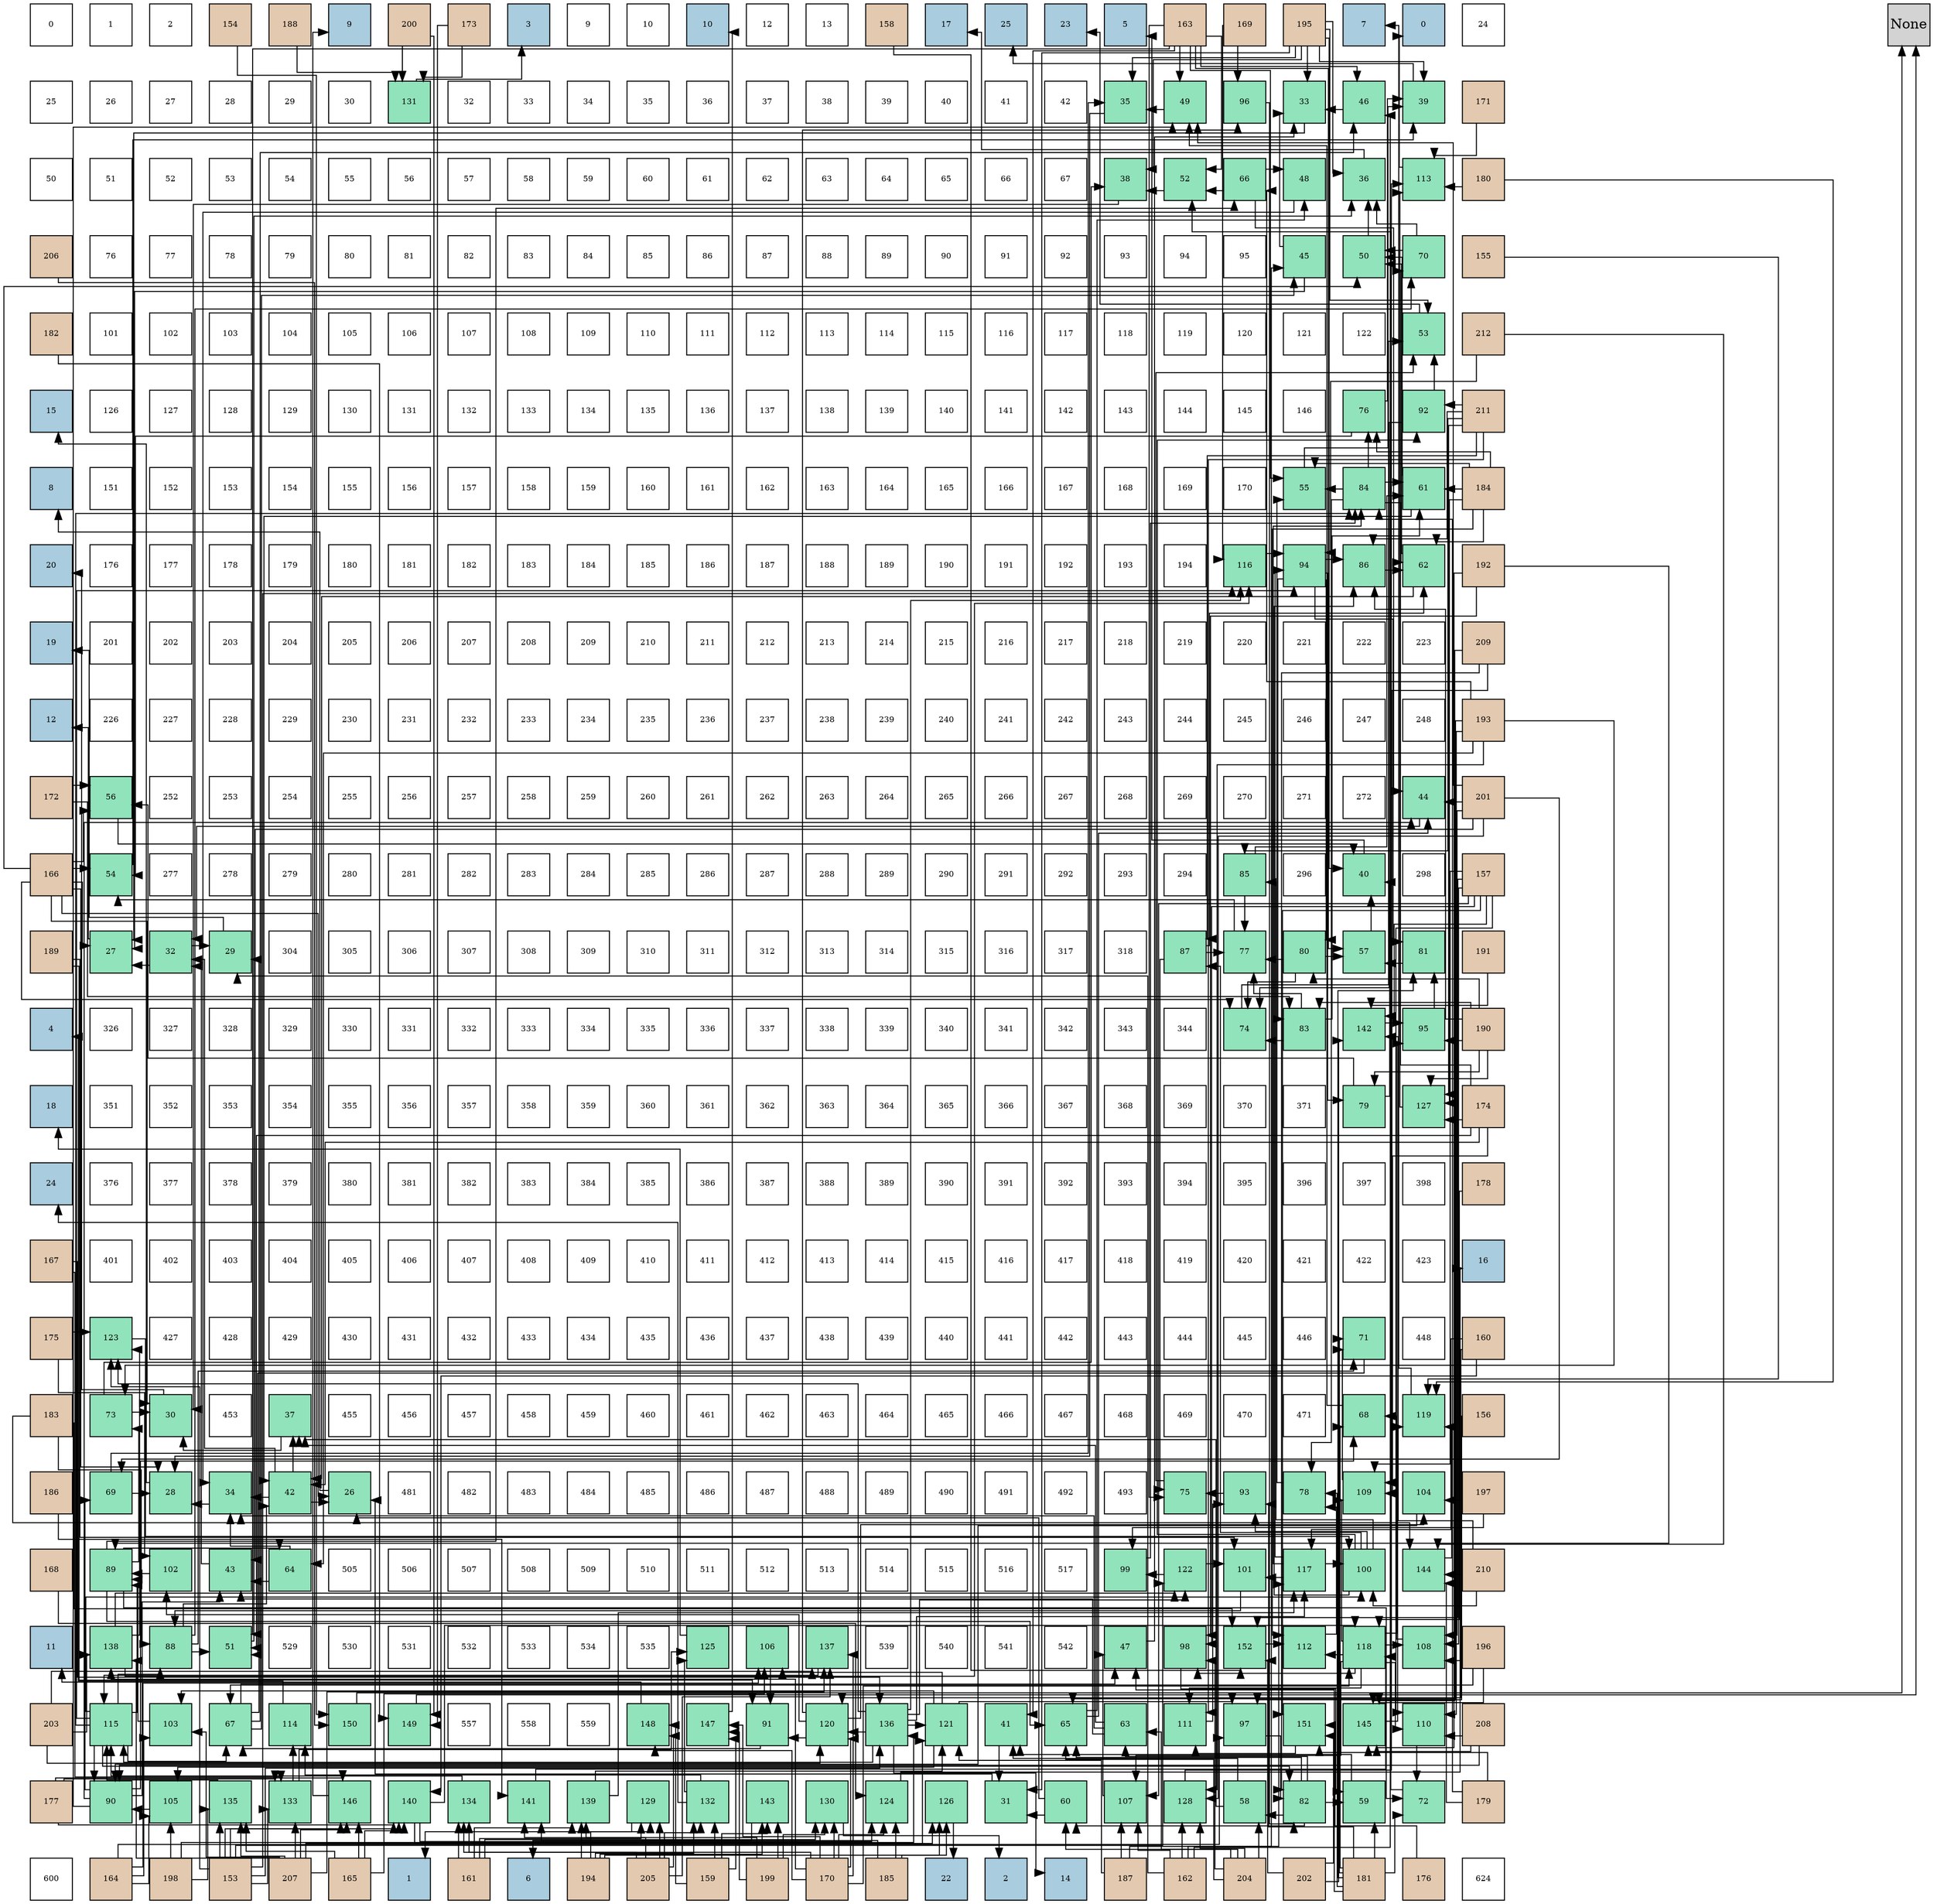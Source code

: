 digraph layout{
 rankdir=TB;
 splines=ortho;
 node [style=filled shape=square fixedsize=true width=0.6];
0[label="0", fontsize=8, fillcolor="#ffffff"];
1[label="1", fontsize=8, fillcolor="#ffffff"];
2[label="2", fontsize=8, fillcolor="#ffffff"];
3[label="154", fontsize=8, fillcolor="#e3c9af"];
4[label="188", fontsize=8, fillcolor="#e3c9af"];
5[label="9", fontsize=8, fillcolor="#a9ccde"];
6[label="200", fontsize=8, fillcolor="#e3c9af"];
7[label="173", fontsize=8, fillcolor="#e3c9af"];
8[label="3", fontsize=8, fillcolor="#a9ccde"];
9[label="9", fontsize=8, fillcolor="#ffffff"];
10[label="10", fontsize=8, fillcolor="#ffffff"];
11[label="10", fontsize=8, fillcolor="#a9ccde"];
12[label="12", fontsize=8, fillcolor="#ffffff"];
13[label="13", fontsize=8, fillcolor="#ffffff"];
14[label="158", fontsize=8, fillcolor="#e3c9af"];
15[label="17", fontsize=8, fillcolor="#a9ccde"];
16[label="25", fontsize=8, fillcolor="#a9ccde"];
17[label="23", fontsize=8, fillcolor="#a9ccde"];
18[label="5", fontsize=8, fillcolor="#a9ccde"];
19[label="163", fontsize=8, fillcolor="#e3c9af"];
20[label="169", fontsize=8, fillcolor="#e3c9af"];
21[label="195", fontsize=8, fillcolor="#e3c9af"];
22[label="7", fontsize=8, fillcolor="#a9ccde"];
23[label="0", fontsize=8, fillcolor="#a9ccde"];
24[label="24", fontsize=8, fillcolor="#ffffff"];
25[label="25", fontsize=8, fillcolor="#ffffff"];
26[label="26", fontsize=8, fillcolor="#ffffff"];
27[label="27", fontsize=8, fillcolor="#ffffff"];
28[label="28", fontsize=8, fillcolor="#ffffff"];
29[label="29", fontsize=8, fillcolor="#ffffff"];
30[label="30", fontsize=8, fillcolor="#ffffff"];
31[label="131", fontsize=8, fillcolor="#91e3bb"];
32[label="32", fontsize=8, fillcolor="#ffffff"];
33[label="33", fontsize=8, fillcolor="#ffffff"];
34[label="34", fontsize=8, fillcolor="#ffffff"];
35[label="35", fontsize=8, fillcolor="#ffffff"];
36[label="36", fontsize=8, fillcolor="#ffffff"];
37[label="37", fontsize=8, fillcolor="#ffffff"];
38[label="38", fontsize=8, fillcolor="#ffffff"];
39[label="39", fontsize=8, fillcolor="#ffffff"];
40[label="40", fontsize=8, fillcolor="#ffffff"];
41[label="41", fontsize=8, fillcolor="#ffffff"];
42[label="42", fontsize=8, fillcolor="#ffffff"];
43[label="35", fontsize=8, fillcolor="#91e3bb"];
44[label="49", fontsize=8, fillcolor="#91e3bb"];
45[label="96", fontsize=8, fillcolor="#91e3bb"];
46[label="33", fontsize=8, fillcolor="#91e3bb"];
47[label="46", fontsize=8, fillcolor="#91e3bb"];
48[label="39", fontsize=8, fillcolor="#91e3bb"];
49[label="171", fontsize=8, fillcolor="#e3c9af"];
50[label="50", fontsize=8, fillcolor="#ffffff"];
51[label="51", fontsize=8, fillcolor="#ffffff"];
52[label="52", fontsize=8, fillcolor="#ffffff"];
53[label="53", fontsize=8, fillcolor="#ffffff"];
54[label="54", fontsize=8, fillcolor="#ffffff"];
55[label="55", fontsize=8, fillcolor="#ffffff"];
56[label="56", fontsize=8, fillcolor="#ffffff"];
57[label="57", fontsize=8, fillcolor="#ffffff"];
58[label="58", fontsize=8, fillcolor="#ffffff"];
59[label="59", fontsize=8, fillcolor="#ffffff"];
60[label="60", fontsize=8, fillcolor="#ffffff"];
61[label="61", fontsize=8, fillcolor="#ffffff"];
62[label="62", fontsize=8, fillcolor="#ffffff"];
63[label="63", fontsize=8, fillcolor="#ffffff"];
64[label="64", fontsize=8, fillcolor="#ffffff"];
65[label="65", fontsize=8, fillcolor="#ffffff"];
66[label="66", fontsize=8, fillcolor="#ffffff"];
67[label="67", fontsize=8, fillcolor="#ffffff"];
68[label="38", fontsize=8, fillcolor="#91e3bb"];
69[label="52", fontsize=8, fillcolor="#91e3bb"];
70[label="66", fontsize=8, fillcolor="#91e3bb"];
71[label="48", fontsize=8, fillcolor="#91e3bb"];
72[label="36", fontsize=8, fillcolor="#91e3bb"];
73[label="113", fontsize=8, fillcolor="#91e3bb"];
74[label="180", fontsize=8, fillcolor="#e3c9af"];
75[label="206", fontsize=8, fillcolor="#e3c9af"];
76[label="76", fontsize=8, fillcolor="#ffffff"];
77[label="77", fontsize=8, fillcolor="#ffffff"];
78[label="78", fontsize=8, fillcolor="#ffffff"];
79[label="79", fontsize=8, fillcolor="#ffffff"];
80[label="80", fontsize=8, fillcolor="#ffffff"];
81[label="81", fontsize=8, fillcolor="#ffffff"];
82[label="82", fontsize=8, fillcolor="#ffffff"];
83[label="83", fontsize=8, fillcolor="#ffffff"];
84[label="84", fontsize=8, fillcolor="#ffffff"];
85[label="85", fontsize=8, fillcolor="#ffffff"];
86[label="86", fontsize=8, fillcolor="#ffffff"];
87[label="87", fontsize=8, fillcolor="#ffffff"];
88[label="88", fontsize=8, fillcolor="#ffffff"];
89[label="89", fontsize=8, fillcolor="#ffffff"];
90[label="90", fontsize=8, fillcolor="#ffffff"];
91[label="91", fontsize=8, fillcolor="#ffffff"];
92[label="92", fontsize=8, fillcolor="#ffffff"];
93[label="93", fontsize=8, fillcolor="#ffffff"];
94[label="94", fontsize=8, fillcolor="#ffffff"];
95[label="95", fontsize=8, fillcolor="#ffffff"];
96[label="45", fontsize=8, fillcolor="#91e3bb"];
97[label="50", fontsize=8, fillcolor="#91e3bb"];
98[label="70", fontsize=8, fillcolor="#91e3bb"];
99[label="155", fontsize=8, fillcolor="#e3c9af"];
100[label="182", fontsize=8, fillcolor="#e3c9af"];
101[label="101", fontsize=8, fillcolor="#ffffff"];
102[label="102", fontsize=8, fillcolor="#ffffff"];
103[label="103", fontsize=8, fillcolor="#ffffff"];
104[label="104", fontsize=8, fillcolor="#ffffff"];
105[label="105", fontsize=8, fillcolor="#ffffff"];
106[label="106", fontsize=8, fillcolor="#ffffff"];
107[label="107", fontsize=8, fillcolor="#ffffff"];
108[label="108", fontsize=8, fillcolor="#ffffff"];
109[label="109", fontsize=8, fillcolor="#ffffff"];
110[label="110", fontsize=8, fillcolor="#ffffff"];
111[label="111", fontsize=8, fillcolor="#ffffff"];
112[label="112", fontsize=8, fillcolor="#ffffff"];
113[label="113", fontsize=8, fillcolor="#ffffff"];
114[label="114", fontsize=8, fillcolor="#ffffff"];
115[label="115", fontsize=8, fillcolor="#ffffff"];
116[label="116", fontsize=8, fillcolor="#ffffff"];
117[label="117", fontsize=8, fillcolor="#ffffff"];
118[label="118", fontsize=8, fillcolor="#ffffff"];
119[label="119", fontsize=8, fillcolor="#ffffff"];
120[label="120", fontsize=8, fillcolor="#ffffff"];
121[label="121", fontsize=8, fillcolor="#ffffff"];
122[label="122", fontsize=8, fillcolor="#ffffff"];
123[label="53", fontsize=8, fillcolor="#91e3bb"];
124[label="212", fontsize=8, fillcolor="#e3c9af"];
125[label="15", fontsize=8, fillcolor="#a9ccde"];
126[label="126", fontsize=8, fillcolor="#ffffff"];
127[label="127", fontsize=8, fillcolor="#ffffff"];
128[label="128", fontsize=8, fillcolor="#ffffff"];
129[label="129", fontsize=8, fillcolor="#ffffff"];
130[label="130", fontsize=8, fillcolor="#ffffff"];
131[label="131", fontsize=8, fillcolor="#ffffff"];
132[label="132", fontsize=8, fillcolor="#ffffff"];
133[label="133", fontsize=8, fillcolor="#ffffff"];
134[label="134", fontsize=8, fillcolor="#ffffff"];
135[label="135", fontsize=8, fillcolor="#ffffff"];
136[label="136", fontsize=8, fillcolor="#ffffff"];
137[label="137", fontsize=8, fillcolor="#ffffff"];
138[label="138", fontsize=8, fillcolor="#ffffff"];
139[label="139", fontsize=8, fillcolor="#ffffff"];
140[label="140", fontsize=8, fillcolor="#ffffff"];
141[label="141", fontsize=8, fillcolor="#ffffff"];
142[label="142", fontsize=8, fillcolor="#ffffff"];
143[label="143", fontsize=8, fillcolor="#ffffff"];
144[label="144", fontsize=8, fillcolor="#ffffff"];
145[label="145", fontsize=8, fillcolor="#ffffff"];
146[label="146", fontsize=8, fillcolor="#ffffff"];
147[label="76", fontsize=8, fillcolor="#91e3bb"];
148[label="92", fontsize=8, fillcolor="#91e3bb"];
149[label="211", fontsize=8, fillcolor="#e3c9af"];
150[label="8", fontsize=8, fillcolor="#a9ccde"];
151[label="151", fontsize=8, fillcolor="#ffffff"];
152[label="152", fontsize=8, fillcolor="#ffffff"];
153[label="153", fontsize=8, fillcolor="#ffffff"];
154[label="154", fontsize=8, fillcolor="#ffffff"];
155[label="155", fontsize=8, fillcolor="#ffffff"];
156[label="156", fontsize=8, fillcolor="#ffffff"];
157[label="157", fontsize=8, fillcolor="#ffffff"];
158[label="158", fontsize=8, fillcolor="#ffffff"];
159[label="159", fontsize=8, fillcolor="#ffffff"];
160[label="160", fontsize=8, fillcolor="#ffffff"];
161[label="161", fontsize=8, fillcolor="#ffffff"];
162[label="162", fontsize=8, fillcolor="#ffffff"];
163[label="163", fontsize=8, fillcolor="#ffffff"];
164[label="164", fontsize=8, fillcolor="#ffffff"];
165[label="165", fontsize=8, fillcolor="#ffffff"];
166[label="166", fontsize=8, fillcolor="#ffffff"];
167[label="167", fontsize=8, fillcolor="#ffffff"];
168[label="168", fontsize=8, fillcolor="#ffffff"];
169[label="169", fontsize=8, fillcolor="#ffffff"];
170[label="170", fontsize=8, fillcolor="#ffffff"];
171[label="55", fontsize=8, fillcolor="#91e3bb"];
172[label="84", fontsize=8, fillcolor="#91e3bb"];
173[label="61", fontsize=8, fillcolor="#91e3bb"];
174[label="184", fontsize=8, fillcolor="#e3c9af"];
175[label="20", fontsize=8, fillcolor="#a9ccde"];
176[label="176", fontsize=8, fillcolor="#ffffff"];
177[label="177", fontsize=8, fillcolor="#ffffff"];
178[label="178", fontsize=8, fillcolor="#ffffff"];
179[label="179", fontsize=8, fillcolor="#ffffff"];
180[label="180", fontsize=8, fillcolor="#ffffff"];
181[label="181", fontsize=8, fillcolor="#ffffff"];
182[label="182", fontsize=8, fillcolor="#ffffff"];
183[label="183", fontsize=8, fillcolor="#ffffff"];
184[label="184", fontsize=8, fillcolor="#ffffff"];
185[label="185", fontsize=8, fillcolor="#ffffff"];
186[label="186", fontsize=8, fillcolor="#ffffff"];
187[label="187", fontsize=8, fillcolor="#ffffff"];
188[label="188", fontsize=8, fillcolor="#ffffff"];
189[label="189", fontsize=8, fillcolor="#ffffff"];
190[label="190", fontsize=8, fillcolor="#ffffff"];
191[label="191", fontsize=8, fillcolor="#ffffff"];
192[label="192", fontsize=8, fillcolor="#ffffff"];
193[label="193", fontsize=8, fillcolor="#ffffff"];
194[label="194", fontsize=8, fillcolor="#ffffff"];
195[label="116", fontsize=8, fillcolor="#91e3bb"];
196[label="94", fontsize=8, fillcolor="#91e3bb"];
197[label="86", fontsize=8, fillcolor="#91e3bb"];
198[label="62", fontsize=8, fillcolor="#91e3bb"];
199[label="192", fontsize=8, fillcolor="#e3c9af"];
200[label="19", fontsize=8, fillcolor="#a9ccde"];
201[label="201", fontsize=8, fillcolor="#ffffff"];
202[label="202", fontsize=8, fillcolor="#ffffff"];
203[label="203", fontsize=8, fillcolor="#ffffff"];
204[label="204", fontsize=8, fillcolor="#ffffff"];
205[label="205", fontsize=8, fillcolor="#ffffff"];
206[label="206", fontsize=8, fillcolor="#ffffff"];
207[label="207", fontsize=8, fillcolor="#ffffff"];
208[label="208", fontsize=8, fillcolor="#ffffff"];
209[label="209", fontsize=8, fillcolor="#ffffff"];
210[label="210", fontsize=8, fillcolor="#ffffff"];
211[label="211", fontsize=8, fillcolor="#ffffff"];
212[label="212", fontsize=8, fillcolor="#ffffff"];
213[label="213", fontsize=8, fillcolor="#ffffff"];
214[label="214", fontsize=8, fillcolor="#ffffff"];
215[label="215", fontsize=8, fillcolor="#ffffff"];
216[label="216", fontsize=8, fillcolor="#ffffff"];
217[label="217", fontsize=8, fillcolor="#ffffff"];
218[label="218", fontsize=8, fillcolor="#ffffff"];
219[label="219", fontsize=8, fillcolor="#ffffff"];
220[label="220", fontsize=8, fillcolor="#ffffff"];
221[label="221", fontsize=8, fillcolor="#ffffff"];
222[label="222", fontsize=8, fillcolor="#ffffff"];
223[label="223", fontsize=8, fillcolor="#ffffff"];
224[label="209", fontsize=8, fillcolor="#e3c9af"];
225[label="12", fontsize=8, fillcolor="#a9ccde"];
226[label="226", fontsize=8, fillcolor="#ffffff"];
227[label="227", fontsize=8, fillcolor="#ffffff"];
228[label="228", fontsize=8, fillcolor="#ffffff"];
229[label="229", fontsize=8, fillcolor="#ffffff"];
230[label="230", fontsize=8, fillcolor="#ffffff"];
231[label="231", fontsize=8, fillcolor="#ffffff"];
232[label="232", fontsize=8, fillcolor="#ffffff"];
233[label="233", fontsize=8, fillcolor="#ffffff"];
234[label="234", fontsize=8, fillcolor="#ffffff"];
235[label="235", fontsize=8, fillcolor="#ffffff"];
236[label="236", fontsize=8, fillcolor="#ffffff"];
237[label="237", fontsize=8, fillcolor="#ffffff"];
238[label="238", fontsize=8, fillcolor="#ffffff"];
239[label="239", fontsize=8, fillcolor="#ffffff"];
240[label="240", fontsize=8, fillcolor="#ffffff"];
241[label="241", fontsize=8, fillcolor="#ffffff"];
242[label="242", fontsize=8, fillcolor="#ffffff"];
243[label="243", fontsize=8, fillcolor="#ffffff"];
244[label="244", fontsize=8, fillcolor="#ffffff"];
245[label="245", fontsize=8, fillcolor="#ffffff"];
246[label="246", fontsize=8, fillcolor="#ffffff"];
247[label="247", fontsize=8, fillcolor="#ffffff"];
248[label="248", fontsize=8, fillcolor="#ffffff"];
249[label="193", fontsize=8, fillcolor="#e3c9af"];
250[label="172", fontsize=8, fillcolor="#e3c9af"];
251[label="56", fontsize=8, fillcolor="#91e3bb"];
252[label="252", fontsize=8, fillcolor="#ffffff"];
253[label="253", fontsize=8, fillcolor="#ffffff"];
254[label="254", fontsize=8, fillcolor="#ffffff"];
255[label="255", fontsize=8, fillcolor="#ffffff"];
256[label="256", fontsize=8, fillcolor="#ffffff"];
257[label="257", fontsize=8, fillcolor="#ffffff"];
258[label="258", fontsize=8, fillcolor="#ffffff"];
259[label="259", fontsize=8, fillcolor="#ffffff"];
260[label="260", fontsize=8, fillcolor="#ffffff"];
261[label="261", fontsize=8, fillcolor="#ffffff"];
262[label="262", fontsize=8, fillcolor="#ffffff"];
263[label="263", fontsize=8, fillcolor="#ffffff"];
264[label="264", fontsize=8, fillcolor="#ffffff"];
265[label="265", fontsize=8, fillcolor="#ffffff"];
266[label="266", fontsize=8, fillcolor="#ffffff"];
267[label="267", fontsize=8, fillcolor="#ffffff"];
268[label="268", fontsize=8, fillcolor="#ffffff"];
269[label="269", fontsize=8, fillcolor="#ffffff"];
270[label="270", fontsize=8, fillcolor="#ffffff"];
271[label="271", fontsize=8, fillcolor="#ffffff"];
272[label="272", fontsize=8, fillcolor="#ffffff"];
273[label="44", fontsize=8, fillcolor="#91e3bb"];
274[label="201", fontsize=8, fillcolor="#e3c9af"];
275[label="166", fontsize=8, fillcolor="#e3c9af"];
276[label="54", fontsize=8, fillcolor="#91e3bb"];
277[label="277", fontsize=8, fillcolor="#ffffff"];
278[label="278", fontsize=8, fillcolor="#ffffff"];
279[label="279", fontsize=8, fillcolor="#ffffff"];
280[label="280", fontsize=8, fillcolor="#ffffff"];
281[label="281", fontsize=8, fillcolor="#ffffff"];
282[label="282", fontsize=8, fillcolor="#ffffff"];
283[label="283", fontsize=8, fillcolor="#ffffff"];
284[label="284", fontsize=8, fillcolor="#ffffff"];
285[label="285", fontsize=8, fillcolor="#ffffff"];
286[label="286", fontsize=8, fillcolor="#ffffff"];
287[label="287", fontsize=8, fillcolor="#ffffff"];
288[label="288", fontsize=8, fillcolor="#ffffff"];
289[label="289", fontsize=8, fillcolor="#ffffff"];
290[label="290", fontsize=8, fillcolor="#ffffff"];
291[label="291", fontsize=8, fillcolor="#ffffff"];
292[label="292", fontsize=8, fillcolor="#ffffff"];
293[label="293", fontsize=8, fillcolor="#ffffff"];
294[label="294", fontsize=8, fillcolor="#ffffff"];
295[label="85", fontsize=8, fillcolor="#91e3bb"];
296[label="296", fontsize=8, fillcolor="#ffffff"];
297[label="40", fontsize=8, fillcolor="#91e3bb"];
298[label="298", fontsize=8, fillcolor="#ffffff"];
299[label="157", fontsize=8, fillcolor="#e3c9af"];
300[label="189", fontsize=8, fillcolor="#e3c9af"];
301[label="27", fontsize=8, fillcolor="#91e3bb"];
302[label="32", fontsize=8, fillcolor="#91e3bb"];
303[label="29", fontsize=8, fillcolor="#91e3bb"];
304[label="304", fontsize=8, fillcolor="#ffffff"];
305[label="305", fontsize=8, fillcolor="#ffffff"];
306[label="306", fontsize=8, fillcolor="#ffffff"];
307[label="307", fontsize=8, fillcolor="#ffffff"];
308[label="308", fontsize=8, fillcolor="#ffffff"];
309[label="309", fontsize=8, fillcolor="#ffffff"];
310[label="310", fontsize=8, fillcolor="#ffffff"];
311[label="311", fontsize=8, fillcolor="#ffffff"];
312[label="312", fontsize=8, fillcolor="#ffffff"];
313[label="313", fontsize=8, fillcolor="#ffffff"];
314[label="314", fontsize=8, fillcolor="#ffffff"];
315[label="315", fontsize=8, fillcolor="#ffffff"];
316[label="316", fontsize=8, fillcolor="#ffffff"];
317[label="317", fontsize=8, fillcolor="#ffffff"];
318[label="318", fontsize=8, fillcolor="#ffffff"];
319[label="87", fontsize=8, fillcolor="#91e3bb"];
320[label="77", fontsize=8, fillcolor="#91e3bb"];
321[label="80", fontsize=8, fillcolor="#91e3bb"];
322[label="57", fontsize=8, fillcolor="#91e3bb"];
323[label="81", fontsize=8, fillcolor="#91e3bb"];
324[label="191", fontsize=8, fillcolor="#e3c9af"];
325[label="4", fontsize=8, fillcolor="#a9ccde"];
326[label="326", fontsize=8, fillcolor="#ffffff"];
327[label="327", fontsize=8, fillcolor="#ffffff"];
328[label="328", fontsize=8, fillcolor="#ffffff"];
329[label="329", fontsize=8, fillcolor="#ffffff"];
330[label="330", fontsize=8, fillcolor="#ffffff"];
331[label="331", fontsize=8, fillcolor="#ffffff"];
332[label="332", fontsize=8, fillcolor="#ffffff"];
333[label="333", fontsize=8, fillcolor="#ffffff"];
334[label="334", fontsize=8, fillcolor="#ffffff"];
335[label="335", fontsize=8, fillcolor="#ffffff"];
336[label="336", fontsize=8, fillcolor="#ffffff"];
337[label="337", fontsize=8, fillcolor="#ffffff"];
338[label="338", fontsize=8, fillcolor="#ffffff"];
339[label="339", fontsize=8, fillcolor="#ffffff"];
340[label="340", fontsize=8, fillcolor="#ffffff"];
341[label="341", fontsize=8, fillcolor="#ffffff"];
342[label="342", fontsize=8, fillcolor="#ffffff"];
343[label="343", fontsize=8, fillcolor="#ffffff"];
344[label="344", fontsize=8, fillcolor="#ffffff"];
345[label="74", fontsize=8, fillcolor="#91e3bb"];
346[label="83", fontsize=8, fillcolor="#91e3bb"];
347[label="142", fontsize=8, fillcolor="#91e3bb"];
348[label="95", fontsize=8, fillcolor="#91e3bb"];
349[label="190", fontsize=8, fillcolor="#e3c9af"];
350[label="18", fontsize=8, fillcolor="#a9ccde"];
351[label="351", fontsize=8, fillcolor="#ffffff"];
352[label="352", fontsize=8, fillcolor="#ffffff"];
353[label="353", fontsize=8, fillcolor="#ffffff"];
354[label="354", fontsize=8, fillcolor="#ffffff"];
355[label="355", fontsize=8, fillcolor="#ffffff"];
356[label="356", fontsize=8, fillcolor="#ffffff"];
357[label="357", fontsize=8, fillcolor="#ffffff"];
358[label="358", fontsize=8, fillcolor="#ffffff"];
359[label="359", fontsize=8, fillcolor="#ffffff"];
360[label="360", fontsize=8, fillcolor="#ffffff"];
361[label="361", fontsize=8, fillcolor="#ffffff"];
362[label="362", fontsize=8, fillcolor="#ffffff"];
363[label="363", fontsize=8, fillcolor="#ffffff"];
364[label="364", fontsize=8, fillcolor="#ffffff"];
365[label="365", fontsize=8, fillcolor="#ffffff"];
366[label="366", fontsize=8, fillcolor="#ffffff"];
367[label="367", fontsize=8, fillcolor="#ffffff"];
368[label="368", fontsize=8, fillcolor="#ffffff"];
369[label="369", fontsize=8, fillcolor="#ffffff"];
370[label="370", fontsize=8, fillcolor="#ffffff"];
371[label="371", fontsize=8, fillcolor="#ffffff"];
372[label="79", fontsize=8, fillcolor="#91e3bb"];
373[label="127", fontsize=8, fillcolor="#91e3bb"];
374[label="174", fontsize=8, fillcolor="#e3c9af"];
375[label="24", fontsize=8, fillcolor="#a9ccde"];
376[label="376", fontsize=8, fillcolor="#ffffff"];
377[label="377", fontsize=8, fillcolor="#ffffff"];
378[label="378", fontsize=8, fillcolor="#ffffff"];
379[label="379", fontsize=8, fillcolor="#ffffff"];
380[label="380", fontsize=8, fillcolor="#ffffff"];
381[label="381", fontsize=8, fillcolor="#ffffff"];
382[label="382", fontsize=8, fillcolor="#ffffff"];
383[label="383", fontsize=8, fillcolor="#ffffff"];
384[label="384", fontsize=8, fillcolor="#ffffff"];
385[label="385", fontsize=8, fillcolor="#ffffff"];
386[label="386", fontsize=8, fillcolor="#ffffff"];
387[label="387", fontsize=8, fillcolor="#ffffff"];
388[label="388", fontsize=8, fillcolor="#ffffff"];
389[label="389", fontsize=8, fillcolor="#ffffff"];
390[label="390", fontsize=8, fillcolor="#ffffff"];
391[label="391", fontsize=8, fillcolor="#ffffff"];
392[label="392", fontsize=8, fillcolor="#ffffff"];
393[label="393", fontsize=8, fillcolor="#ffffff"];
394[label="394", fontsize=8, fillcolor="#ffffff"];
395[label="395", fontsize=8, fillcolor="#ffffff"];
396[label="396", fontsize=8, fillcolor="#ffffff"];
397[label="397", fontsize=8, fillcolor="#ffffff"];
398[label="398", fontsize=8, fillcolor="#ffffff"];
399[label="178", fontsize=8, fillcolor="#e3c9af"];
400[label="167", fontsize=8, fillcolor="#e3c9af"];
401[label="401", fontsize=8, fillcolor="#ffffff"];
402[label="402", fontsize=8, fillcolor="#ffffff"];
403[label="403", fontsize=8, fillcolor="#ffffff"];
404[label="404", fontsize=8, fillcolor="#ffffff"];
405[label="405", fontsize=8, fillcolor="#ffffff"];
406[label="406", fontsize=8, fillcolor="#ffffff"];
407[label="407", fontsize=8, fillcolor="#ffffff"];
408[label="408", fontsize=8, fillcolor="#ffffff"];
409[label="409", fontsize=8, fillcolor="#ffffff"];
410[label="410", fontsize=8, fillcolor="#ffffff"];
411[label="411", fontsize=8, fillcolor="#ffffff"];
412[label="412", fontsize=8, fillcolor="#ffffff"];
413[label="413", fontsize=8, fillcolor="#ffffff"];
414[label="414", fontsize=8, fillcolor="#ffffff"];
415[label="415", fontsize=8, fillcolor="#ffffff"];
416[label="416", fontsize=8, fillcolor="#ffffff"];
417[label="417", fontsize=8, fillcolor="#ffffff"];
418[label="418", fontsize=8, fillcolor="#ffffff"];
419[label="419", fontsize=8, fillcolor="#ffffff"];
420[label="420", fontsize=8, fillcolor="#ffffff"];
421[label="421", fontsize=8, fillcolor="#ffffff"];
422[label="422", fontsize=8, fillcolor="#ffffff"];
423[label="423", fontsize=8, fillcolor="#ffffff"];
424[label="16", fontsize=8, fillcolor="#a9ccde"];
425[label="175", fontsize=8, fillcolor="#e3c9af"];
426[label="123", fontsize=8, fillcolor="#91e3bb"];
427[label="427", fontsize=8, fillcolor="#ffffff"];
428[label="428", fontsize=8, fillcolor="#ffffff"];
429[label="429", fontsize=8, fillcolor="#ffffff"];
430[label="430", fontsize=8, fillcolor="#ffffff"];
431[label="431", fontsize=8, fillcolor="#ffffff"];
432[label="432", fontsize=8, fillcolor="#ffffff"];
433[label="433", fontsize=8, fillcolor="#ffffff"];
434[label="434", fontsize=8, fillcolor="#ffffff"];
435[label="435", fontsize=8, fillcolor="#ffffff"];
436[label="436", fontsize=8, fillcolor="#ffffff"];
437[label="437", fontsize=8, fillcolor="#ffffff"];
438[label="438", fontsize=8, fillcolor="#ffffff"];
439[label="439", fontsize=8, fillcolor="#ffffff"];
440[label="440", fontsize=8, fillcolor="#ffffff"];
441[label="441", fontsize=8, fillcolor="#ffffff"];
442[label="442", fontsize=8, fillcolor="#ffffff"];
443[label="443", fontsize=8, fillcolor="#ffffff"];
444[label="444", fontsize=8, fillcolor="#ffffff"];
445[label="445", fontsize=8, fillcolor="#ffffff"];
446[label="446", fontsize=8, fillcolor="#ffffff"];
447[label="71", fontsize=8, fillcolor="#91e3bb"];
448[label="448", fontsize=8, fillcolor="#ffffff"];
449[label="160", fontsize=8, fillcolor="#e3c9af"];
450[label="183", fontsize=8, fillcolor="#e3c9af"];
451[label="73", fontsize=8, fillcolor="#91e3bb"];
452[label="30", fontsize=8, fillcolor="#91e3bb"];
453[label="453", fontsize=8, fillcolor="#ffffff"];
454[label="37", fontsize=8, fillcolor="#91e3bb"];
455[label="455", fontsize=8, fillcolor="#ffffff"];
456[label="456", fontsize=8, fillcolor="#ffffff"];
457[label="457", fontsize=8, fillcolor="#ffffff"];
458[label="458", fontsize=8, fillcolor="#ffffff"];
459[label="459", fontsize=8, fillcolor="#ffffff"];
460[label="460", fontsize=8, fillcolor="#ffffff"];
461[label="461", fontsize=8, fillcolor="#ffffff"];
462[label="462", fontsize=8, fillcolor="#ffffff"];
463[label="463", fontsize=8, fillcolor="#ffffff"];
464[label="464", fontsize=8, fillcolor="#ffffff"];
465[label="465", fontsize=8, fillcolor="#ffffff"];
466[label="466", fontsize=8, fillcolor="#ffffff"];
467[label="467", fontsize=8, fillcolor="#ffffff"];
468[label="468", fontsize=8, fillcolor="#ffffff"];
469[label="469", fontsize=8, fillcolor="#ffffff"];
470[label="470", fontsize=8, fillcolor="#ffffff"];
471[label="471", fontsize=8, fillcolor="#ffffff"];
472[label="68", fontsize=8, fillcolor="#91e3bb"];
473[label="119", fontsize=8, fillcolor="#91e3bb"];
474[label="156", fontsize=8, fillcolor="#e3c9af"];
475[label="186", fontsize=8, fillcolor="#e3c9af"];
476[label="69", fontsize=8, fillcolor="#91e3bb"];
477[label="28", fontsize=8, fillcolor="#91e3bb"];
478[label="34", fontsize=8, fillcolor="#91e3bb"];
479[label="42", fontsize=8, fillcolor="#91e3bb"];
480[label="26", fontsize=8, fillcolor="#91e3bb"];
481[label="481", fontsize=8, fillcolor="#ffffff"];
482[label="482", fontsize=8, fillcolor="#ffffff"];
483[label="483", fontsize=8, fillcolor="#ffffff"];
484[label="484", fontsize=8, fillcolor="#ffffff"];
485[label="485", fontsize=8, fillcolor="#ffffff"];
486[label="486", fontsize=8, fillcolor="#ffffff"];
487[label="487", fontsize=8, fillcolor="#ffffff"];
488[label="488", fontsize=8, fillcolor="#ffffff"];
489[label="489", fontsize=8, fillcolor="#ffffff"];
490[label="490", fontsize=8, fillcolor="#ffffff"];
491[label="491", fontsize=8, fillcolor="#ffffff"];
492[label="492", fontsize=8, fillcolor="#ffffff"];
493[label="493", fontsize=8, fillcolor="#ffffff"];
494[label="75", fontsize=8, fillcolor="#91e3bb"];
495[label="93", fontsize=8, fillcolor="#91e3bb"];
496[label="78", fontsize=8, fillcolor="#91e3bb"];
497[label="109", fontsize=8, fillcolor="#91e3bb"];
498[label="104", fontsize=8, fillcolor="#91e3bb"];
499[label="197", fontsize=8, fillcolor="#e3c9af"];
500[label="168", fontsize=8, fillcolor="#e3c9af"];
501[label="89", fontsize=8, fillcolor="#91e3bb"];
502[label="102", fontsize=8, fillcolor="#91e3bb"];
503[label="43", fontsize=8, fillcolor="#91e3bb"];
504[label="64", fontsize=8, fillcolor="#91e3bb"];
505[label="505", fontsize=8, fillcolor="#ffffff"];
506[label="506", fontsize=8, fillcolor="#ffffff"];
507[label="507", fontsize=8, fillcolor="#ffffff"];
508[label="508", fontsize=8, fillcolor="#ffffff"];
509[label="509", fontsize=8, fillcolor="#ffffff"];
510[label="510", fontsize=8, fillcolor="#ffffff"];
511[label="511", fontsize=8, fillcolor="#ffffff"];
512[label="512", fontsize=8, fillcolor="#ffffff"];
513[label="513", fontsize=8, fillcolor="#ffffff"];
514[label="514", fontsize=8, fillcolor="#ffffff"];
515[label="515", fontsize=8, fillcolor="#ffffff"];
516[label="516", fontsize=8, fillcolor="#ffffff"];
517[label="517", fontsize=8, fillcolor="#ffffff"];
518[label="99", fontsize=8, fillcolor="#91e3bb"];
519[label="122", fontsize=8, fillcolor="#91e3bb"];
520[label="101", fontsize=8, fillcolor="#91e3bb"];
521[label="117", fontsize=8, fillcolor="#91e3bb"];
522[label="100", fontsize=8, fillcolor="#91e3bb"];
523[label="144", fontsize=8, fillcolor="#91e3bb"];
524[label="210", fontsize=8, fillcolor="#e3c9af"];
525[label="11", fontsize=8, fillcolor="#a9ccde"];
526[label="138", fontsize=8, fillcolor="#91e3bb"];
527[label="88", fontsize=8, fillcolor="#91e3bb"];
528[label="51", fontsize=8, fillcolor="#91e3bb"];
529[label="529", fontsize=8, fillcolor="#ffffff"];
530[label="530", fontsize=8, fillcolor="#ffffff"];
531[label="531", fontsize=8, fillcolor="#ffffff"];
532[label="532", fontsize=8, fillcolor="#ffffff"];
533[label="533", fontsize=8, fillcolor="#ffffff"];
534[label="534", fontsize=8, fillcolor="#ffffff"];
535[label="535", fontsize=8, fillcolor="#ffffff"];
536[label="125", fontsize=8, fillcolor="#91e3bb"];
537[label="106", fontsize=8, fillcolor="#91e3bb"];
538[label="137", fontsize=8, fillcolor="#91e3bb"];
539[label="539", fontsize=8, fillcolor="#ffffff"];
540[label="540", fontsize=8, fillcolor="#ffffff"];
541[label="541", fontsize=8, fillcolor="#ffffff"];
542[label="542", fontsize=8, fillcolor="#ffffff"];
543[label="47", fontsize=8, fillcolor="#91e3bb"];
544[label="98", fontsize=8, fillcolor="#91e3bb"];
545[label="152", fontsize=8, fillcolor="#91e3bb"];
546[label="112", fontsize=8, fillcolor="#91e3bb"];
547[label="118", fontsize=8, fillcolor="#91e3bb"];
548[label="108", fontsize=8, fillcolor="#91e3bb"];
549[label="196", fontsize=8, fillcolor="#e3c9af"];
550[label="203", fontsize=8, fillcolor="#e3c9af"];
551[label="115", fontsize=8, fillcolor="#91e3bb"];
552[label="103", fontsize=8, fillcolor="#91e3bb"];
553[label="67", fontsize=8, fillcolor="#91e3bb"];
554[label="114", fontsize=8, fillcolor="#91e3bb"];
555[label="150", fontsize=8, fillcolor="#91e3bb"];
556[label="149", fontsize=8, fillcolor="#91e3bb"];
557[label="557", fontsize=8, fillcolor="#ffffff"];
558[label="558", fontsize=8, fillcolor="#ffffff"];
559[label="559", fontsize=8, fillcolor="#ffffff"];
560[label="148", fontsize=8, fillcolor="#91e3bb"];
561[label="147", fontsize=8, fillcolor="#91e3bb"];
562[label="91", fontsize=8, fillcolor="#91e3bb"];
563[label="120", fontsize=8, fillcolor="#91e3bb"];
564[label="136", fontsize=8, fillcolor="#91e3bb"];
565[label="121", fontsize=8, fillcolor="#91e3bb"];
566[label="41", fontsize=8, fillcolor="#91e3bb"];
567[label="65", fontsize=8, fillcolor="#91e3bb"];
568[label="63", fontsize=8, fillcolor="#91e3bb"];
569[label="111", fontsize=8, fillcolor="#91e3bb"];
570[label="97", fontsize=8, fillcolor="#91e3bb"];
571[label="151", fontsize=8, fillcolor="#91e3bb"];
572[label="145", fontsize=8, fillcolor="#91e3bb"];
573[label="110", fontsize=8, fillcolor="#91e3bb"];
574[label="208", fontsize=8, fillcolor="#e3c9af"];
575[label="177", fontsize=8, fillcolor="#e3c9af"];
576[label="90", fontsize=8, fillcolor="#91e3bb"];
577[label="105", fontsize=8, fillcolor="#91e3bb"];
578[label="135", fontsize=8, fillcolor="#91e3bb"];
579[label="133", fontsize=8, fillcolor="#91e3bb"];
580[label="146", fontsize=8, fillcolor="#91e3bb"];
581[label="140", fontsize=8, fillcolor="#91e3bb"];
582[label="134", fontsize=8, fillcolor="#91e3bb"];
583[label="141", fontsize=8, fillcolor="#91e3bb"];
584[label="139", fontsize=8, fillcolor="#91e3bb"];
585[label="129", fontsize=8, fillcolor="#91e3bb"];
586[label="132", fontsize=8, fillcolor="#91e3bb"];
587[label="143", fontsize=8, fillcolor="#91e3bb"];
588[label="130", fontsize=8, fillcolor="#91e3bb"];
589[label="124", fontsize=8, fillcolor="#91e3bb"];
590[label="126", fontsize=8, fillcolor="#91e3bb"];
591[label="31", fontsize=8, fillcolor="#91e3bb"];
592[label="60", fontsize=8, fillcolor="#91e3bb"];
593[label="107", fontsize=8, fillcolor="#91e3bb"];
594[label="128", fontsize=8, fillcolor="#91e3bb"];
595[label="58", fontsize=8, fillcolor="#91e3bb"];
596[label="82", fontsize=8, fillcolor="#91e3bb"];
597[label="59", fontsize=8, fillcolor="#91e3bb"];
598[label="72", fontsize=8, fillcolor="#91e3bb"];
599[label="179", fontsize=8, fillcolor="#e3c9af"];
600[label="600", fontsize=8, fillcolor="#ffffff"];
601[label="164", fontsize=8, fillcolor="#e3c9af"];
602[label="198", fontsize=8, fillcolor="#e3c9af"];
603[label="153", fontsize=8, fillcolor="#e3c9af"];
604[label="207", fontsize=8, fillcolor="#e3c9af"];
605[label="165", fontsize=8, fillcolor="#e3c9af"];
606[label="1", fontsize=8, fillcolor="#a9ccde"];
607[label="161", fontsize=8, fillcolor="#e3c9af"];
608[label="6", fontsize=8, fillcolor="#a9ccde"];
609[label="194", fontsize=8, fillcolor="#e3c9af"];
610[label="205", fontsize=8, fillcolor="#e3c9af"];
611[label="159", fontsize=8, fillcolor="#e3c9af"];
612[label="199", fontsize=8, fillcolor="#e3c9af"];
613[label="170", fontsize=8, fillcolor="#e3c9af"];
614[label="185", fontsize=8, fillcolor="#e3c9af"];
615[label="22", fontsize=8, fillcolor="#a9ccde"];
616[label="2", fontsize=8, fillcolor="#a9ccde"];
617[label="14", fontsize=8, fillcolor="#a9ccde"];
618[label="187", fontsize=8, fillcolor="#e3c9af"];
619[label="162", fontsize=8, fillcolor="#e3c9af"];
620[label="204", fontsize=8, fillcolor="#e3c9af"];
621[label="202", fontsize=8, fillcolor="#e3c9af"];
622[label="181", fontsize=8, fillcolor="#e3c9af"];
623[label="176", fontsize=8, fillcolor="#e3c9af"];
624[label="624", fontsize=8, fillcolor="#ffffff"];
edge [constraint=false, style=vis];480 -> 150;
301 -> 225;
477 -> 125;
303 -> 200;
452 -> 175;
591 -> 480;
302 -> 301;
302 -> 303;
46 -> 301;
478 -> 477;
43 -> 477;
72 -> 15;
454 -> 452;
68 -> 452;
48 -> 16;
297 -> 18;
566 -> 591;
479 -> 480;
479 -> 302;
479 -> 478;
479 -> 454;
503 -> 302;
273 -> 302;
96 -> 301;
96 -> 46;
47 -> 46;
543 -> 46;
71 -> 478;
44 -> 43;
97 -> 72;
528 -> 72;
69 -> 68;
123 -> 17;
276 -> 48;
171 -> 48;
251 -> 297;
322 -> 297;
595 -> 454;
595 -> 566;
597 -> 566;
592 -> 480;
592 -> 591;
173 -> 479;
173 -> 97;
198 -> 479;
198 -> 97;
568 -> 478;
568 -> 454;
568 -> 503;
504 -> 478;
504 -> 503;
567 -> 273;
567 -> 71;
70 -> 273;
70 -> 71;
70 -> 69;
553 -> 303;
553 -> 96;
553 -> 47;
553 -> 543;
472 -> 44;
476 -> 477;
476 -> 43;
98 -> 72;
98 -> 97;
447 -> 528;
598 -> 69;
451 -> 452;
451 -> 68;
345 -> 123;
494 -> 123;
147 -> 48;
147 -> 276;
320 -> 276;
496 -> 171;
372 -> 297;
372 -> 251;
321 -> 322;
321 -> 345;
321 -> 320;
323 -> 322;
596 -> 595;
596 -> 597;
596 -> 592;
596 -> 568;
596 -> 567;
346 -> 173;
346 -> 345;
346 -> 320;
172 -> 171;
172 -> 173;
172 -> 198;
172 -> 147;
172 -> 496;
295 -> 173;
295 -> 320;
197 -> 198;
319 -> 198;
319 -> 494;
319 -> 320;
527 -> 479;
527 -> 528;
527 -> 98;
527 -> 447;
501 -> 504;
501 -> 567;
501 -> 70;
501 -> 598;
501 -> 451;
576 -> 503;
576 -> 273;
576 -> 44;
576 -> 472;
576 -> 476;
562 -> 553;
148 -> 123;
148 -> 345;
495 -> 494;
196 -> 372;
196 -> 321;
196 -> 323;
196 -> 346;
196 -> 197;
348 -> 323;
45 -> 596;
570 -> 596;
544 -> 597;
518 -> 172;
522 -> 295;
522 -> 197;
522 -> 319;
522 -> 148;
522 -> 495;
520 -> 527;
502 -> 501;
552 -> 501;
498 -> 576;
577 -> 576;
537 -> 562;
593 -> 543;
548 -> 472;
497 -> 447;
573 -> 598;
569 -> 495;
546 -> 496;
73 -> 23;
554 -> 325;
551 -> 553;
551 -> 596;
551 -> 172;
551 -> 527;
551 -> 501;
551 -> 576;
551 -> 196;
551 -> 522;
195 -> 196;
521 -> 172;
521 -> 196;
521 -> 522;
521 -> 520;
547 -> 348;
547 -> 544;
547 -> 593;
547 -> 548;
547 -> 497;
547 -> 573;
547 -> 569;
547 -> 546;
473 -> 22;
563 -> 562;
563 -> 45;
563 -> 502;
563 -> 498;
565 -> 570;
565 -> 552;
565 -> 577;
565 -> 537;
519 -> 518;
519 -> 520;
426 -> 522;
589 -> 424;
536 -> 350;
590 -> 615;
373 -> 73;
594 -> 73;
585 -> 606;
588 -> 616;
31 -> 8;
586 -> 375;
586 -> 554;
586 -> 536;
579 -> 554;
579 -> 536;
582 -> 551;
578 -> 551;
564 -> 617;
564 -> 551;
564 -> 195;
564 -> 521;
564 -> 563;
564 -> 565;
564 -> 519;
564 -> 426;
538 -> 551;
526 -> 195;
526 -> 519;
526 -> 426;
584 -> 521;
584 -> 565;
581 -> 547;
581 -> 589;
581 -> 590;
583 -> 547;
347 -> 348;
587 -> 608;
523 -> 473;
572 -> 473;
580 -> 5;
561 -> 11;
560 -> 525;
556 -> None;
555 -> None;
571 -> 569;
545 -> 546;
603 -> 195;
603 -> 519;
603 -> 426;
603 -> 579;
603 -> 578;
603 -> 564;
603 -> 581;
603 -> 580;
3 -> 555;
99 -> 473;
474 -> 570;
299 -> 544;
299 -> 593;
299 -> 548;
299 -> 497;
299 -> 573;
299 -> 347;
299 -> 571;
299 -> 545;
14 -> 545;
611 -> 586;
611 -> 587;
611 -> 561;
611 -> 560;
449 -> 521;
449 -> 563;
449 -> 581;
607 -> 585;
607 -> 588;
607 -> 582;
607 -> 584;
619 -> 303;
619 -> 96;
619 -> 47;
619 -> 593;
619 -> 594;
19 -> 566;
19 -> 47;
19 -> 44;
19 -> 528;
19 -> 69;
19 -> 171;
19 -> 322;
19 -> 494;
601 -> 570;
601 -> 552;
601 -> 577;
601 -> 537;
605 -> 537;
605 -> 578;
605 -> 581;
605 -> 580;
275 -> 480;
275 -> 301;
275 -> 477;
275 -> 452;
275 -> 97;
275 -> 276;
275 -> 251;
275 -> 345;
400 -> 579;
400 -> 564;
500 -> 589;
20 -> 45;
20 -> 195;
613 -> 547;
613 -> 563;
613 -> 589;
613 -> 588;
613 -> 582;
613 -> 538;
613 -> 526;
613 -> 561;
613 -> 560;
49 -> 73;
250 -> 251;
250 -> 346;
7 -> 31;
7 -> 556;
374 -> 479;
374 -> 528;
374 -> 98;
374 -> 497;
374 -> 373;
425 -> 502;
425 -> 426;
623 -> 571;
575 -> 579;
575 -> 581;
575 -> 580;
399 -> 547;
599 -> 172;
599 -> 523;
599 -> 571;
74 -> 73;
74 -> 473;
622 -> 543;
622 -> 597;
622 -> 472;
622 -> 447;
622 -> 598;
622 -> 496;
622 -> 323;
622 -> 495;
100 -> 556;
450 -> 527;
450 -> 523;
450 -> 545;
174 -> 171;
174 -> 173;
174 -> 198;
174 -> 147;
174 -> 546;
174 -> 373;
614 -> 589;
614 -> 590;
614 -> 583;
475 -> 583;
618 -> 593;
618 -> 521;
618 -> 565;
4 -> 31;
300 -> 562;
300 -> 520;
349 -> 372;
349 -> 321;
349 -> 346;
349 -> 197;
349 -> 348;
349 -> 373;
324 -> 347;
199 -> 501;
199 -> 544;
199 -> 572;
249 -> 504;
249 -> 567;
249 -> 70;
249 -> 451;
249 -> 573;
249 -> 594;
609 -> 590;
609 -> 585;
609 -> 586;
609 -> 584;
609 -> 587;
21 -> 591;
21 -> 46;
21 -> 43;
21 -> 72;
21 -> 68;
21 -> 48;
21 -> 297;
21 -> 123;
549 -> 553;
549 -> 548;
549 -> 572;
499 -> 518;
499 -> 498;
602 -> 577;
602 -> 578;
602 -> 564;
612 -> 588;
612 -> 584;
612 -> 587;
612 -> 561;
6 -> 31;
6 -> 556;
274 -> 503;
274 -> 273;
274 -> 44;
274 -> 476;
274 -> 548;
274 -> 594;
621 -> 347;
621 -> 571;
621 -> 545;
550 -> 563;
550 -> 538;
550 -> 526;
620 -> 595;
620 -> 592;
620 -> 568;
620 -> 567;
620 -> 544;
620 -> 594;
610 -> 585;
610 -> 586;
610 -> 582;
610 -> 538;
610 -> 583;
610 -> 560;
75 -> 555;
604 -> 552;
604 -> 565;
604 -> 579;
604 -> 578;
604 -> 538;
604 -> 526;
604 -> 580;
574 -> 576;
574 -> 573;
574 -> 572;
224 -> 596;
224 -> 497;
224 -> 572;
524 -> 522;
524 -> 347;
524 -> 523;
149 -> 295;
149 -> 197;
149 -> 319;
149 -> 148;
149 -> 569;
149 -> 373;
124 -> 196;
124 -> 523;
edge [constraint=true, style=invis];
0 -> 25 -> 50 -> 75 -> 100 -> 125 -> 150 -> 175 -> 200 -> 225 -> 250 -> 275 -> 300 -> 325 -> 350 -> 375 -> 400 -> 425 -> 450 -> 475 -> 500 -> 525 -> 550 -> 575 -> 600;
1 -> 26 -> 51 -> 76 -> 101 -> 126 -> 151 -> 176 -> 201 -> 226 -> 251 -> 276 -> 301 -> 326 -> 351 -> 376 -> 401 -> 426 -> 451 -> 476 -> 501 -> 526 -> 551 -> 576 -> 601;
2 -> 27 -> 52 -> 77 -> 102 -> 127 -> 152 -> 177 -> 202 -> 227 -> 252 -> 277 -> 302 -> 327 -> 352 -> 377 -> 402 -> 427 -> 452 -> 477 -> 502 -> 527 -> 552 -> 577 -> 602;
3 -> 28 -> 53 -> 78 -> 103 -> 128 -> 153 -> 178 -> 203 -> 228 -> 253 -> 278 -> 303 -> 328 -> 353 -> 378 -> 403 -> 428 -> 453 -> 478 -> 503 -> 528 -> 553 -> 578 -> 603;
4 -> 29 -> 54 -> 79 -> 104 -> 129 -> 154 -> 179 -> 204 -> 229 -> 254 -> 279 -> 304 -> 329 -> 354 -> 379 -> 404 -> 429 -> 454 -> 479 -> 504 -> 529 -> 554 -> 579 -> 604;
5 -> 30 -> 55 -> 80 -> 105 -> 130 -> 155 -> 180 -> 205 -> 230 -> 255 -> 280 -> 305 -> 330 -> 355 -> 380 -> 405 -> 430 -> 455 -> 480 -> 505 -> 530 -> 555 -> 580 -> 605;
6 -> 31 -> 56 -> 81 -> 106 -> 131 -> 156 -> 181 -> 206 -> 231 -> 256 -> 281 -> 306 -> 331 -> 356 -> 381 -> 406 -> 431 -> 456 -> 481 -> 506 -> 531 -> 556 -> 581 -> 606;
7 -> 32 -> 57 -> 82 -> 107 -> 132 -> 157 -> 182 -> 207 -> 232 -> 257 -> 282 -> 307 -> 332 -> 357 -> 382 -> 407 -> 432 -> 457 -> 482 -> 507 -> 532 -> 557 -> 582 -> 607;
8 -> 33 -> 58 -> 83 -> 108 -> 133 -> 158 -> 183 -> 208 -> 233 -> 258 -> 283 -> 308 -> 333 -> 358 -> 383 -> 408 -> 433 -> 458 -> 483 -> 508 -> 533 -> 558 -> 583 -> 608;
9 -> 34 -> 59 -> 84 -> 109 -> 134 -> 159 -> 184 -> 209 -> 234 -> 259 -> 284 -> 309 -> 334 -> 359 -> 384 -> 409 -> 434 -> 459 -> 484 -> 509 -> 534 -> 559 -> 584 -> 609;
10 -> 35 -> 60 -> 85 -> 110 -> 135 -> 160 -> 185 -> 210 -> 235 -> 260 -> 285 -> 310 -> 335 -> 360 -> 385 -> 410 -> 435 -> 460 -> 485 -> 510 -> 535 -> 560 -> 585 -> 610;
11 -> 36 -> 61 -> 86 -> 111 -> 136 -> 161 -> 186 -> 211 -> 236 -> 261 -> 286 -> 311 -> 336 -> 361 -> 386 -> 411 -> 436 -> 461 -> 486 -> 511 -> 536 -> 561 -> 586 -> 611;
12 -> 37 -> 62 -> 87 -> 112 -> 137 -> 162 -> 187 -> 212 -> 237 -> 262 -> 287 -> 312 -> 337 -> 362 -> 387 -> 412 -> 437 -> 462 -> 487 -> 512 -> 537 -> 562 -> 587 -> 612;
13 -> 38 -> 63 -> 88 -> 113 -> 138 -> 163 -> 188 -> 213 -> 238 -> 263 -> 288 -> 313 -> 338 -> 363 -> 388 -> 413 -> 438 -> 463 -> 488 -> 513 -> 538 -> 563 -> 588 -> 613;
14 -> 39 -> 64 -> 89 -> 114 -> 139 -> 164 -> 189 -> 214 -> 239 -> 264 -> 289 -> 314 -> 339 -> 364 -> 389 -> 414 -> 439 -> 464 -> 489 -> 514 -> 539 -> 564 -> 589 -> 614;
15 -> 40 -> 65 -> 90 -> 115 -> 140 -> 165 -> 190 -> 215 -> 240 -> 265 -> 290 -> 315 -> 340 -> 365 -> 390 -> 415 -> 440 -> 465 -> 490 -> 515 -> 540 -> 565 -> 590 -> 615;
16 -> 41 -> 66 -> 91 -> 116 -> 141 -> 166 -> 191 -> 216 -> 241 -> 266 -> 291 -> 316 -> 341 -> 366 -> 391 -> 416 -> 441 -> 466 -> 491 -> 516 -> 541 -> 566 -> 591 -> 616;
17 -> 42 -> 67 -> 92 -> 117 -> 142 -> 167 -> 192 -> 217 -> 242 -> 267 -> 292 -> 317 -> 342 -> 367 -> 392 -> 417 -> 442 -> 467 -> 492 -> 517 -> 542 -> 567 -> 592 -> 617;
18 -> 43 -> 68 -> 93 -> 118 -> 143 -> 168 -> 193 -> 218 -> 243 -> 268 -> 293 -> 318 -> 343 -> 368 -> 393 -> 418 -> 443 -> 468 -> 493 -> 518 -> 543 -> 568 -> 593 -> 618;
19 -> 44 -> 69 -> 94 -> 119 -> 144 -> 169 -> 194 -> 219 -> 244 -> 269 -> 294 -> 319 -> 344 -> 369 -> 394 -> 419 -> 444 -> 469 -> 494 -> 519 -> 544 -> 569 -> 594 -> 619;
20 -> 45 -> 70 -> 95 -> 120 -> 145 -> 170 -> 195 -> 220 -> 245 -> 270 -> 295 -> 320 -> 345 -> 370 -> 395 -> 420 -> 445 -> 470 -> 495 -> 520 -> 545 -> 570 -> 595 -> 620;
21 -> 46 -> 71 -> 96 -> 121 -> 146 -> 171 -> 196 -> 221 -> 246 -> 271 -> 296 -> 321 -> 346 -> 371 -> 396 -> 421 -> 446 -> 471 -> 496 -> 521 -> 546 -> 571 -> 596 -> 621;
22 -> 47 -> 72 -> 97 -> 122 -> 147 -> 172 -> 197 -> 222 -> 247 -> 272 -> 297 -> 322 -> 347 -> 372 -> 397 -> 422 -> 447 -> 472 -> 497 -> 522 -> 547 -> 572 -> 597 -> 622;
23 -> 48 -> 73 -> 98 -> 123 -> 148 -> 173 -> 198 -> 223 -> 248 -> 273 -> 298 -> 323 -> 348 -> 373 -> 398 -> 423 -> 448 -> 473 -> 498 -> 523 -> 548 -> 573 -> 598 -> 623;
24 -> 49 -> 74 -> 99 -> 124 -> 149 -> 174 -> 199 -> 224 -> 249 -> 274 -> 299 -> 324 -> 349 -> 374 -> 399 -> 424 -> 449 -> 474 -> 499 -> 524 -> 549 -> 574 -> 599 -> 624;
rank = same {0 -> 1 -> 2 -> 3 -> 4 -> 5 -> 6 -> 7 -> 8 -> 9 -> 10 -> 11 -> 12 -> 13 -> 14 -> 15 -> 16 -> 17 -> 18 -> 19 -> 20 -> 21 -> 22 -> 23 -> 24};
rank = same {25 -> 26 -> 27 -> 28 -> 29 -> 30 -> 31 -> 32 -> 33 -> 34 -> 35 -> 36 -> 37 -> 38 -> 39 -> 40 -> 41 -> 42 -> 43 -> 44 -> 45 -> 46 -> 47 -> 48 -> 49};
rank = same {50 -> 51 -> 52 -> 53 -> 54 -> 55 -> 56 -> 57 -> 58 -> 59 -> 60 -> 61 -> 62 -> 63 -> 64 -> 65 -> 66 -> 67 -> 68 -> 69 -> 70 -> 71 -> 72 -> 73 -> 74};
rank = same {75 -> 76 -> 77 -> 78 -> 79 -> 80 -> 81 -> 82 -> 83 -> 84 -> 85 -> 86 -> 87 -> 88 -> 89 -> 90 -> 91 -> 92 -> 93 -> 94 -> 95 -> 96 -> 97 -> 98 -> 99};
rank = same {100 -> 101 -> 102 -> 103 -> 104 -> 105 -> 106 -> 107 -> 108 -> 109 -> 110 -> 111 -> 112 -> 113 -> 114 -> 115 -> 116 -> 117 -> 118 -> 119 -> 120 -> 121 -> 122 -> 123 -> 124};
rank = same {125 -> 126 -> 127 -> 128 -> 129 -> 130 -> 131 -> 132 -> 133 -> 134 -> 135 -> 136 -> 137 -> 138 -> 139 -> 140 -> 141 -> 142 -> 143 -> 144 -> 145 -> 146 -> 147 -> 148 -> 149};
rank = same {150 -> 151 -> 152 -> 153 -> 154 -> 155 -> 156 -> 157 -> 158 -> 159 -> 160 -> 161 -> 162 -> 163 -> 164 -> 165 -> 166 -> 167 -> 168 -> 169 -> 170 -> 171 -> 172 -> 173 -> 174};
rank = same {175 -> 176 -> 177 -> 178 -> 179 -> 180 -> 181 -> 182 -> 183 -> 184 -> 185 -> 186 -> 187 -> 188 -> 189 -> 190 -> 191 -> 192 -> 193 -> 194 -> 195 -> 196 -> 197 -> 198 -> 199};
rank = same {200 -> 201 -> 202 -> 203 -> 204 -> 205 -> 206 -> 207 -> 208 -> 209 -> 210 -> 211 -> 212 -> 213 -> 214 -> 215 -> 216 -> 217 -> 218 -> 219 -> 220 -> 221 -> 222 -> 223 -> 224};
rank = same {225 -> 226 -> 227 -> 228 -> 229 -> 230 -> 231 -> 232 -> 233 -> 234 -> 235 -> 236 -> 237 -> 238 -> 239 -> 240 -> 241 -> 242 -> 243 -> 244 -> 245 -> 246 -> 247 -> 248 -> 249};
rank = same {250 -> 251 -> 252 -> 253 -> 254 -> 255 -> 256 -> 257 -> 258 -> 259 -> 260 -> 261 -> 262 -> 263 -> 264 -> 265 -> 266 -> 267 -> 268 -> 269 -> 270 -> 271 -> 272 -> 273 -> 274};
rank = same {275 -> 276 -> 277 -> 278 -> 279 -> 280 -> 281 -> 282 -> 283 -> 284 -> 285 -> 286 -> 287 -> 288 -> 289 -> 290 -> 291 -> 292 -> 293 -> 294 -> 295 -> 296 -> 297 -> 298 -> 299};
rank = same {300 -> 301 -> 302 -> 303 -> 304 -> 305 -> 306 -> 307 -> 308 -> 309 -> 310 -> 311 -> 312 -> 313 -> 314 -> 315 -> 316 -> 317 -> 318 -> 319 -> 320 -> 321 -> 322 -> 323 -> 324};
rank = same {325 -> 326 -> 327 -> 328 -> 329 -> 330 -> 331 -> 332 -> 333 -> 334 -> 335 -> 336 -> 337 -> 338 -> 339 -> 340 -> 341 -> 342 -> 343 -> 344 -> 345 -> 346 -> 347 -> 348 -> 349};
rank = same {350 -> 351 -> 352 -> 353 -> 354 -> 355 -> 356 -> 357 -> 358 -> 359 -> 360 -> 361 -> 362 -> 363 -> 364 -> 365 -> 366 -> 367 -> 368 -> 369 -> 370 -> 371 -> 372 -> 373 -> 374};
rank = same {375 -> 376 -> 377 -> 378 -> 379 -> 380 -> 381 -> 382 -> 383 -> 384 -> 385 -> 386 -> 387 -> 388 -> 389 -> 390 -> 391 -> 392 -> 393 -> 394 -> 395 -> 396 -> 397 -> 398 -> 399};
rank = same {400 -> 401 -> 402 -> 403 -> 404 -> 405 -> 406 -> 407 -> 408 -> 409 -> 410 -> 411 -> 412 -> 413 -> 414 -> 415 -> 416 -> 417 -> 418 -> 419 -> 420 -> 421 -> 422 -> 423 -> 424};
rank = same {425 -> 426 -> 427 -> 428 -> 429 -> 430 -> 431 -> 432 -> 433 -> 434 -> 435 -> 436 -> 437 -> 438 -> 439 -> 440 -> 441 -> 442 -> 443 -> 444 -> 445 -> 446 -> 447 -> 448 -> 449};
rank = same {450 -> 451 -> 452 -> 453 -> 454 -> 455 -> 456 -> 457 -> 458 -> 459 -> 460 -> 461 -> 462 -> 463 -> 464 -> 465 -> 466 -> 467 -> 468 -> 469 -> 470 -> 471 -> 472 -> 473 -> 474};
rank = same {475 -> 476 -> 477 -> 478 -> 479 -> 480 -> 481 -> 482 -> 483 -> 484 -> 485 -> 486 -> 487 -> 488 -> 489 -> 490 -> 491 -> 492 -> 493 -> 494 -> 495 -> 496 -> 497 -> 498 -> 499};
rank = same {500 -> 501 -> 502 -> 503 -> 504 -> 505 -> 506 -> 507 -> 508 -> 509 -> 510 -> 511 -> 512 -> 513 -> 514 -> 515 -> 516 -> 517 -> 518 -> 519 -> 520 -> 521 -> 522 -> 523 -> 524};
rank = same {525 -> 526 -> 527 -> 528 -> 529 -> 530 -> 531 -> 532 -> 533 -> 534 -> 535 -> 536 -> 537 -> 538 -> 539 -> 540 -> 541 -> 542 -> 543 -> 544 -> 545 -> 546 -> 547 -> 548 -> 549};
rank = same {550 -> 551 -> 552 -> 553 -> 554 -> 555 -> 556 -> 557 -> 558 -> 559 -> 560 -> 561 -> 562 -> 563 -> 564 -> 565 -> 566 -> 567 -> 568 -> 569 -> 570 -> 571 -> 572 -> 573 -> 574};
rank = same {575 -> 576 -> 577 -> 578 -> 579 -> 580 -> 581 -> 582 -> 583 -> 584 -> 585 -> 586 -> 587 -> 588 -> 589 -> 590 -> 591 -> 592 -> 593 -> 594 -> 595 -> 596 -> 597 -> 598 -> 599};
rank = same {600 -> 601 -> 602 -> 603 -> 604 -> 605 -> 606 -> 607 -> 608 -> 609 -> 610 -> 611 -> 612 -> 613 -> 614 -> 615 -> 616 -> 617 -> 618 -> 619 -> 620 -> 621 -> 622 -> 623 -> 624};
}